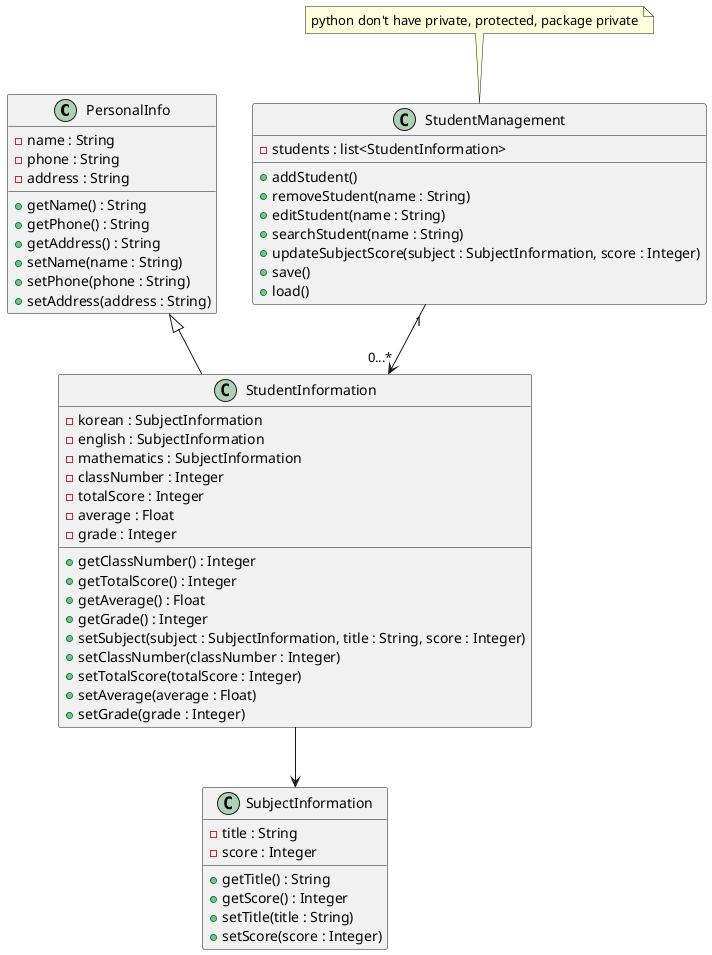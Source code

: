 @startuml

class PersonalInfo {
    - name : String
    - phone : String
    - address : String

    + getName() : String
    + getPhone() : String
    + getAddress() : String
    + setName(name : String)
    + setPhone(phone : String)
    + setAddress(address : String)
}

class SubjectInformation {
    - title : String
    - score : Integer

    + getTitle() : String
    + getScore() : Integer
    + setTitle(title : String)
    + setScore(score : Integer)
}

class StudentInformation {
    - korean : SubjectInformation
    - english : SubjectInformation
    - mathematics : SubjectInformation
    - classNumber : Integer
    - totalScore : Integer
    - average : Float
    - grade : Integer

    + getClassNumber() : Integer
    + getTotalScore() : Integer
    + getAverage() : Float
    + getGrade() : Integer
    + setSubject(subject : SubjectInformation, title : String, score : Integer)
    + setClassNumber(classNumber : Integer)
    + setTotalScore(totalScore : Integer)
    + setAverage(average : Float)
    + setGrade(grade : Integer)
}

class StudentManagement {
    - students : list<StudentInformation>

    + addStudent()
    + removeStudent(name : String)
    + editStudent(name : String)
    + searchStudent(name : String)
    + updateSubjectScore(subject : SubjectInformation, score : Integer)
    + save()
    + load()
}

note top : python don't have private, protected, package private
PersonalInfo <|-- StudentInformation
StudentInformation --> SubjectInformation
StudentManagement "1"-->"0...*" StudentInformation

@enduml
